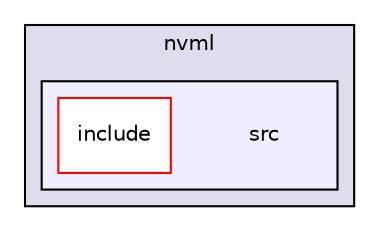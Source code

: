 digraph "nvml/src" {
  compound=true
  node [ fontsize="10", fontname="Helvetica"];
  edge [ labelfontsize="10", labelfontname="Helvetica"];
  subgraph clusterdir_512b96e3b0d61e2c7fbf40c4cd340228 {
    graph [ bgcolor="#ddddee", pencolor="black", label="nvml" fontname="Helvetica", fontsize="10", URL="dir_512b96e3b0d61e2c7fbf40c4cd340228.html"]
  subgraph clusterdir_a640c9d8bbc11bfd8034952d380e07e8 {
    graph [ bgcolor="#eeeeff", pencolor="black", label="" URL="dir_a640c9d8bbc11bfd8034952d380e07e8.html"];
    dir_a640c9d8bbc11bfd8034952d380e07e8 [shape=plaintext label="src"];
    dir_e102b117873e8277d675ddc9ce96c212 [shape=box label="include" color="red" fillcolor="white" style="filled" URL="dir_e102b117873e8277d675ddc9ce96c212.html"];
  }
  }
}
